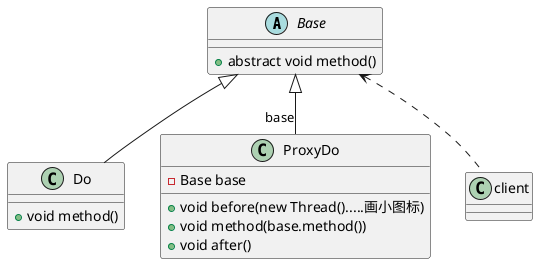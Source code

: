 @startuml

  abstract class Base{
    + abstract void method()
  }

  class Do{
    + void method()
  }

  Base <|-- Do
  class ProxyDo{
    - Base base
    + void before(new Thread().....画小图标)
    + void method(base.method())
    + void after()
  }

  Base <|-- "base" ProxyDo


  class client
  Base <.. client

@enduml
/'

3. 某软件公司欲开发一款基于C/S的网络图片查看器，具体
功能描述如下:用户只需在图 片查看器中输入网页URL，程序
将自动将该网页所有图片下载到本地，考虑到有些网页 图片比
较多，而且某些图片文件比较大，因此将先以图标的方式显示
图片，不同类型的 图片使用不同的图标，并且在图标下面标注
该图片的文件名，用户单击图标后可查看真 正的图片，界面效
果如图15-7所示。试使用虚拟代理模式设计并实现该图片查看器。
(注:可以结合多线程机制，使用一个线程显示小图标，同时启动另一个线程在后台加 载原图。)
 '/
